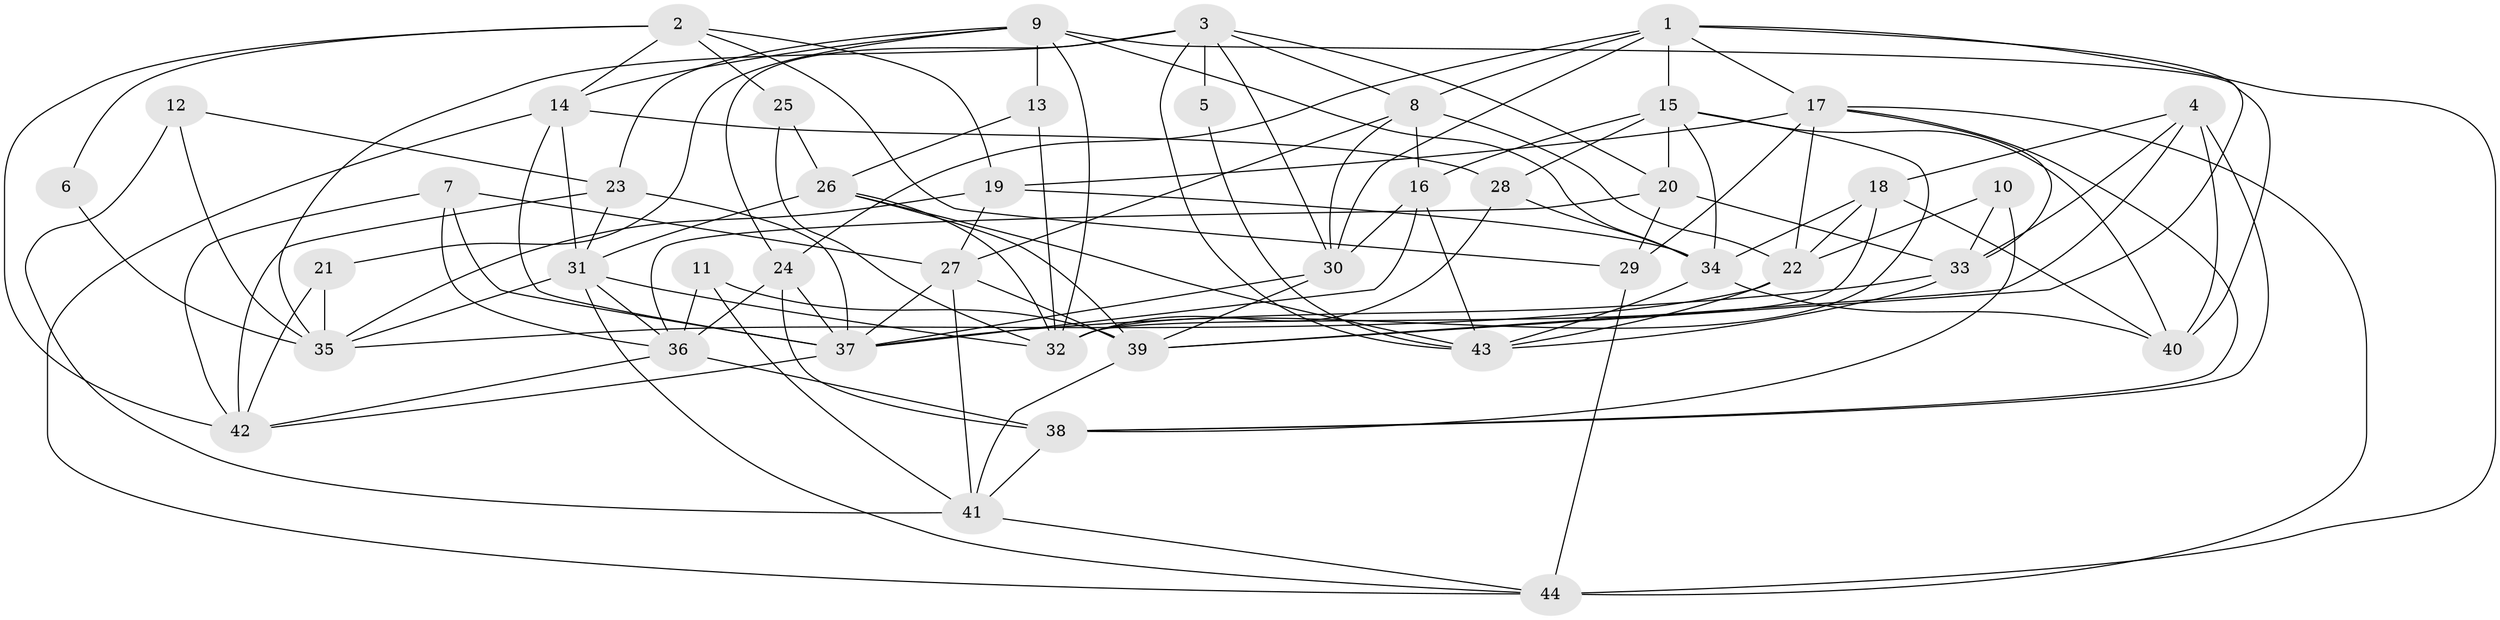 // original degree distribution, {3: 0.29545454545454547, 5: 0.25, 6: 0.06818181818181818, 4: 0.2840909090909091, 2: 0.07954545454545454, 7: 0.022727272727272728}
// Generated by graph-tools (version 1.1) at 2025/50/03/09/25 03:50:10]
// undirected, 44 vertices, 120 edges
graph export_dot {
graph [start="1"]
  node [color=gray90,style=filled];
  1;
  2;
  3;
  4;
  5;
  6;
  7;
  8;
  9;
  10;
  11;
  12;
  13;
  14;
  15;
  16;
  17;
  18;
  19;
  20;
  21;
  22;
  23;
  24;
  25;
  26;
  27;
  28;
  29;
  30;
  31;
  32;
  33;
  34;
  35;
  36;
  37;
  38;
  39;
  40;
  41;
  42;
  43;
  44;
  1 -- 8 [weight=1.0];
  1 -- 15 [weight=2.0];
  1 -- 17 [weight=1.0];
  1 -- 24 [weight=1.0];
  1 -- 30 [weight=1.0];
  1 -- 39 [weight=1.0];
  1 -- 44 [weight=1.0];
  2 -- 6 [weight=1.0];
  2 -- 14 [weight=1.0];
  2 -- 19 [weight=1.0];
  2 -- 25 [weight=1.0];
  2 -- 29 [weight=1.0];
  2 -- 42 [weight=1.0];
  3 -- 5 [weight=1.0];
  3 -- 8 [weight=1.0];
  3 -- 20 [weight=1.0];
  3 -- 24 [weight=1.0];
  3 -- 30 [weight=1.0];
  3 -- 35 [weight=1.0];
  3 -- 43 [weight=1.0];
  4 -- 18 [weight=1.0];
  4 -- 33 [weight=1.0];
  4 -- 38 [weight=1.0];
  4 -- 39 [weight=1.0];
  4 -- 40 [weight=1.0];
  5 -- 43 [weight=1.0];
  6 -- 35 [weight=1.0];
  7 -- 27 [weight=1.0];
  7 -- 36 [weight=1.0];
  7 -- 37 [weight=2.0];
  7 -- 42 [weight=1.0];
  8 -- 16 [weight=1.0];
  8 -- 22 [weight=1.0];
  8 -- 27 [weight=1.0];
  8 -- 30 [weight=1.0];
  9 -- 13 [weight=1.0];
  9 -- 14 [weight=1.0];
  9 -- 21 [weight=1.0];
  9 -- 23 [weight=1.0];
  9 -- 32 [weight=1.0];
  9 -- 34 [weight=1.0];
  9 -- 40 [weight=1.0];
  10 -- 22 [weight=1.0];
  10 -- 33 [weight=1.0];
  10 -- 38 [weight=1.0];
  11 -- 36 [weight=1.0];
  11 -- 39 [weight=1.0];
  11 -- 41 [weight=1.0];
  12 -- 23 [weight=1.0];
  12 -- 35 [weight=1.0];
  12 -- 41 [weight=1.0];
  13 -- 26 [weight=1.0];
  13 -- 32 [weight=1.0];
  14 -- 28 [weight=1.0];
  14 -- 31 [weight=1.0];
  14 -- 37 [weight=1.0];
  14 -- 44 [weight=1.0];
  15 -- 16 [weight=2.0];
  15 -- 20 [weight=1.0];
  15 -- 28 [weight=1.0];
  15 -- 32 [weight=1.0];
  15 -- 34 [weight=1.0];
  15 -- 40 [weight=1.0];
  16 -- 30 [weight=1.0];
  16 -- 37 [weight=1.0];
  16 -- 43 [weight=1.0];
  17 -- 19 [weight=1.0];
  17 -- 22 [weight=1.0];
  17 -- 29 [weight=1.0];
  17 -- 33 [weight=1.0];
  17 -- 38 [weight=1.0];
  17 -- 44 [weight=1.0];
  18 -- 22 [weight=1.0];
  18 -- 32 [weight=1.0];
  18 -- 34 [weight=1.0];
  18 -- 40 [weight=1.0];
  19 -- 27 [weight=1.0];
  19 -- 34 [weight=1.0];
  19 -- 35 [weight=1.0];
  20 -- 29 [weight=1.0];
  20 -- 33 [weight=1.0];
  20 -- 36 [weight=1.0];
  21 -- 35 [weight=1.0];
  21 -- 42 [weight=1.0];
  22 -- 35 [weight=1.0];
  22 -- 43 [weight=1.0];
  23 -- 31 [weight=1.0];
  23 -- 37 [weight=1.0];
  23 -- 42 [weight=1.0];
  24 -- 36 [weight=2.0];
  24 -- 37 [weight=1.0];
  24 -- 38 [weight=1.0];
  25 -- 26 [weight=1.0];
  25 -- 32 [weight=1.0];
  26 -- 31 [weight=1.0];
  26 -- 32 [weight=1.0];
  26 -- 39 [weight=1.0];
  26 -- 43 [weight=1.0];
  27 -- 37 [weight=1.0];
  27 -- 39 [weight=1.0];
  27 -- 41 [weight=1.0];
  28 -- 32 [weight=1.0];
  28 -- 34 [weight=1.0];
  29 -- 44 [weight=1.0];
  30 -- 37 [weight=1.0];
  30 -- 39 [weight=1.0];
  31 -- 32 [weight=1.0];
  31 -- 35 [weight=1.0];
  31 -- 36 [weight=1.0];
  31 -- 44 [weight=1.0];
  33 -- 37 [weight=1.0];
  33 -- 43 [weight=1.0];
  34 -- 40 [weight=2.0];
  34 -- 43 [weight=1.0];
  36 -- 38 [weight=2.0];
  36 -- 42 [weight=1.0];
  37 -- 42 [weight=1.0];
  38 -- 41 [weight=1.0];
  39 -- 41 [weight=1.0];
  41 -- 44 [weight=1.0];
}
